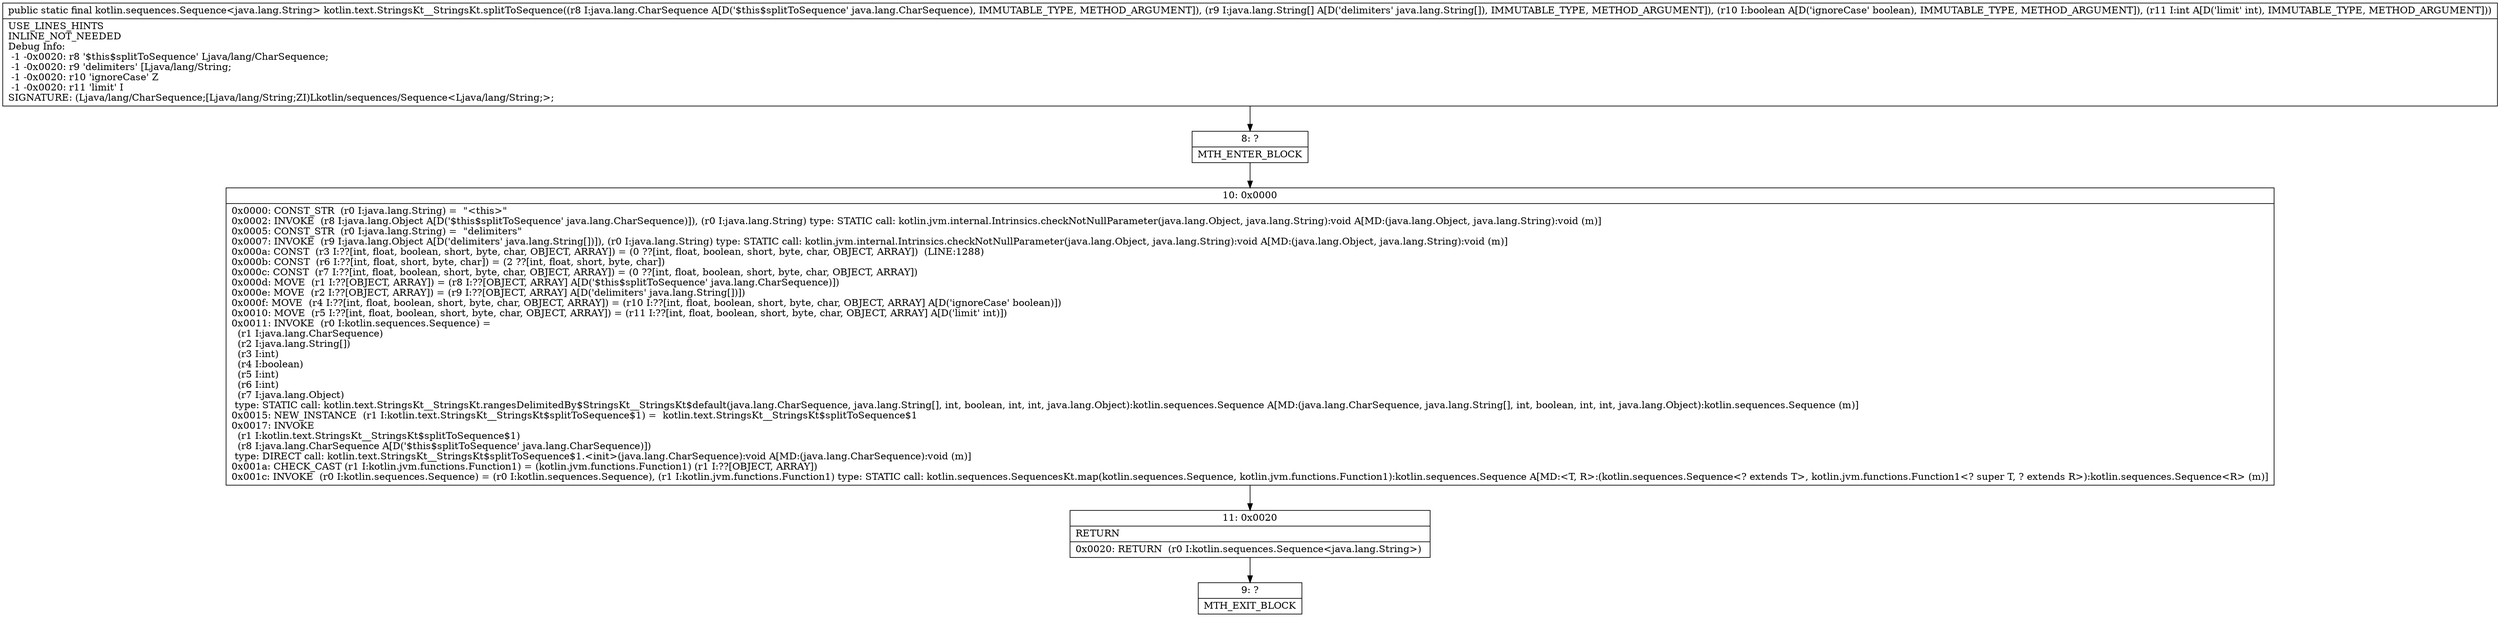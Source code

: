 digraph "CFG forkotlin.text.StringsKt__StringsKt.splitToSequence(Ljava\/lang\/CharSequence;[Ljava\/lang\/String;ZI)Lkotlin\/sequences\/Sequence;" {
Node_8 [shape=record,label="{8\:\ ?|MTH_ENTER_BLOCK\l}"];
Node_10 [shape=record,label="{10\:\ 0x0000|0x0000: CONST_STR  (r0 I:java.lang.String) =  \"\<this\>\" \l0x0002: INVOKE  (r8 I:java.lang.Object A[D('$this$splitToSequence' java.lang.CharSequence)]), (r0 I:java.lang.String) type: STATIC call: kotlin.jvm.internal.Intrinsics.checkNotNullParameter(java.lang.Object, java.lang.String):void A[MD:(java.lang.Object, java.lang.String):void (m)]\l0x0005: CONST_STR  (r0 I:java.lang.String) =  \"delimiters\" \l0x0007: INVOKE  (r9 I:java.lang.Object A[D('delimiters' java.lang.String[])]), (r0 I:java.lang.String) type: STATIC call: kotlin.jvm.internal.Intrinsics.checkNotNullParameter(java.lang.Object, java.lang.String):void A[MD:(java.lang.Object, java.lang.String):void (m)]\l0x000a: CONST  (r3 I:??[int, float, boolean, short, byte, char, OBJECT, ARRAY]) = (0 ??[int, float, boolean, short, byte, char, OBJECT, ARRAY])  (LINE:1288)\l0x000b: CONST  (r6 I:??[int, float, short, byte, char]) = (2 ??[int, float, short, byte, char]) \l0x000c: CONST  (r7 I:??[int, float, boolean, short, byte, char, OBJECT, ARRAY]) = (0 ??[int, float, boolean, short, byte, char, OBJECT, ARRAY]) \l0x000d: MOVE  (r1 I:??[OBJECT, ARRAY]) = (r8 I:??[OBJECT, ARRAY] A[D('$this$splitToSequence' java.lang.CharSequence)]) \l0x000e: MOVE  (r2 I:??[OBJECT, ARRAY]) = (r9 I:??[OBJECT, ARRAY] A[D('delimiters' java.lang.String[])]) \l0x000f: MOVE  (r4 I:??[int, float, boolean, short, byte, char, OBJECT, ARRAY]) = (r10 I:??[int, float, boolean, short, byte, char, OBJECT, ARRAY] A[D('ignoreCase' boolean)]) \l0x0010: MOVE  (r5 I:??[int, float, boolean, short, byte, char, OBJECT, ARRAY]) = (r11 I:??[int, float, boolean, short, byte, char, OBJECT, ARRAY] A[D('limit' int)]) \l0x0011: INVOKE  (r0 I:kotlin.sequences.Sequence) = \l  (r1 I:java.lang.CharSequence)\l  (r2 I:java.lang.String[])\l  (r3 I:int)\l  (r4 I:boolean)\l  (r5 I:int)\l  (r6 I:int)\l  (r7 I:java.lang.Object)\l type: STATIC call: kotlin.text.StringsKt__StringsKt.rangesDelimitedBy$StringsKt__StringsKt$default(java.lang.CharSequence, java.lang.String[], int, boolean, int, int, java.lang.Object):kotlin.sequences.Sequence A[MD:(java.lang.CharSequence, java.lang.String[], int, boolean, int, int, java.lang.Object):kotlin.sequences.Sequence (m)]\l0x0015: NEW_INSTANCE  (r1 I:kotlin.text.StringsKt__StringsKt$splitToSequence$1) =  kotlin.text.StringsKt__StringsKt$splitToSequence$1 \l0x0017: INVOKE  \l  (r1 I:kotlin.text.StringsKt__StringsKt$splitToSequence$1)\l  (r8 I:java.lang.CharSequence A[D('$this$splitToSequence' java.lang.CharSequence)])\l type: DIRECT call: kotlin.text.StringsKt__StringsKt$splitToSequence$1.\<init\>(java.lang.CharSequence):void A[MD:(java.lang.CharSequence):void (m)]\l0x001a: CHECK_CAST (r1 I:kotlin.jvm.functions.Function1) = (kotlin.jvm.functions.Function1) (r1 I:??[OBJECT, ARRAY]) \l0x001c: INVOKE  (r0 I:kotlin.sequences.Sequence) = (r0 I:kotlin.sequences.Sequence), (r1 I:kotlin.jvm.functions.Function1) type: STATIC call: kotlin.sequences.SequencesKt.map(kotlin.sequences.Sequence, kotlin.jvm.functions.Function1):kotlin.sequences.Sequence A[MD:\<T, R\>:(kotlin.sequences.Sequence\<? extends T\>, kotlin.jvm.functions.Function1\<? super T, ? extends R\>):kotlin.sequences.Sequence\<R\> (m)]\l}"];
Node_11 [shape=record,label="{11\:\ 0x0020|RETURN\l|0x0020: RETURN  (r0 I:kotlin.sequences.Sequence\<java.lang.String\>) \l}"];
Node_9 [shape=record,label="{9\:\ ?|MTH_EXIT_BLOCK\l}"];
MethodNode[shape=record,label="{public static final kotlin.sequences.Sequence\<java.lang.String\> kotlin.text.StringsKt__StringsKt.splitToSequence((r8 I:java.lang.CharSequence A[D('$this$splitToSequence' java.lang.CharSequence), IMMUTABLE_TYPE, METHOD_ARGUMENT]), (r9 I:java.lang.String[] A[D('delimiters' java.lang.String[]), IMMUTABLE_TYPE, METHOD_ARGUMENT]), (r10 I:boolean A[D('ignoreCase' boolean), IMMUTABLE_TYPE, METHOD_ARGUMENT]), (r11 I:int A[D('limit' int), IMMUTABLE_TYPE, METHOD_ARGUMENT]))  | USE_LINES_HINTS\lINLINE_NOT_NEEDED\lDebug Info:\l  \-1 \-0x0020: r8 '$this$splitToSequence' Ljava\/lang\/CharSequence;\l  \-1 \-0x0020: r9 'delimiters' [Ljava\/lang\/String;\l  \-1 \-0x0020: r10 'ignoreCase' Z\l  \-1 \-0x0020: r11 'limit' I\lSIGNATURE: (Ljava\/lang\/CharSequence;[Ljava\/lang\/String;ZI)Lkotlin\/sequences\/Sequence\<Ljava\/lang\/String;\>;\l}"];
MethodNode -> Node_8;Node_8 -> Node_10;
Node_10 -> Node_11;
Node_11 -> Node_9;
}

